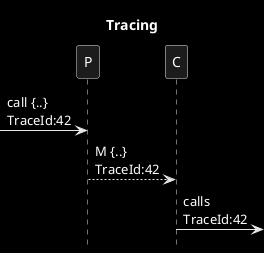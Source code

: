 @startuml
title Tracing
hide footbox
skinparam monochrome reverse

->P:call {..} \nTraceId:42
P-->C: M {..} \nTraceId:42
C->:calls \nTraceId:42
@enduml
